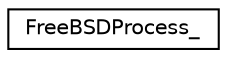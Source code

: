 digraph "Graphical Class Hierarchy"
{
  edge [fontname="Helvetica",fontsize="10",labelfontname="Helvetica",labelfontsize="10"];
  node [fontname="Helvetica",fontsize="10",shape=record];
  rankdir="LR";
  Node0 [label="FreeBSDProcess_",height=0.2,width=0.4,color="black", fillcolor="white", style="filled",URL="$structFreeBSDProcess__.html"];
}
